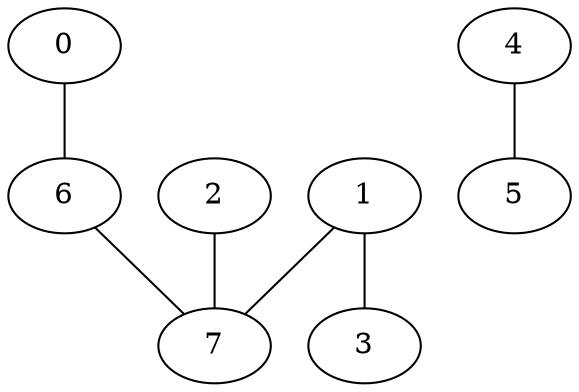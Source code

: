 graph "sampletest150-mod1_image6.bmp" {
	0	 [type=endpoint,
		x=321,
		y=448];
	6	 [type=corner,
		x=313,
		y=263];
	0 -- 6	 [angle0="1.53",
		frequency=1,
		type0=line];
	1	 [type=corner,
		x=316,
		y=244];
	3	 [type=endpoint,
		x=311,
		y=68];
	1 -- 3	 [angle0="1.54",
		frequency=1,
		type0=line];
	7	 [type=intersection,
		x=341,
		y=241];
	1 -- 7	 [angle0="-.12",
		frequency=1,
		type0=line];
	2	 [type=endpoint,
		x=360,
		y=259];
	2 -- 7	 [angle0=".76",
		frequency=1,
		type0=line];
	4	 [type=endpoint,
		x=216,
		y=56];
	5	 [type=endpoint,
		x=188,
		y=430];
	4 -- 5	 [angle0="-1.50",
		frequency=1,
		type0=line];
	6 -- 7	 [angle0="-.67",
		frequency=1,
		type0=line];
}
